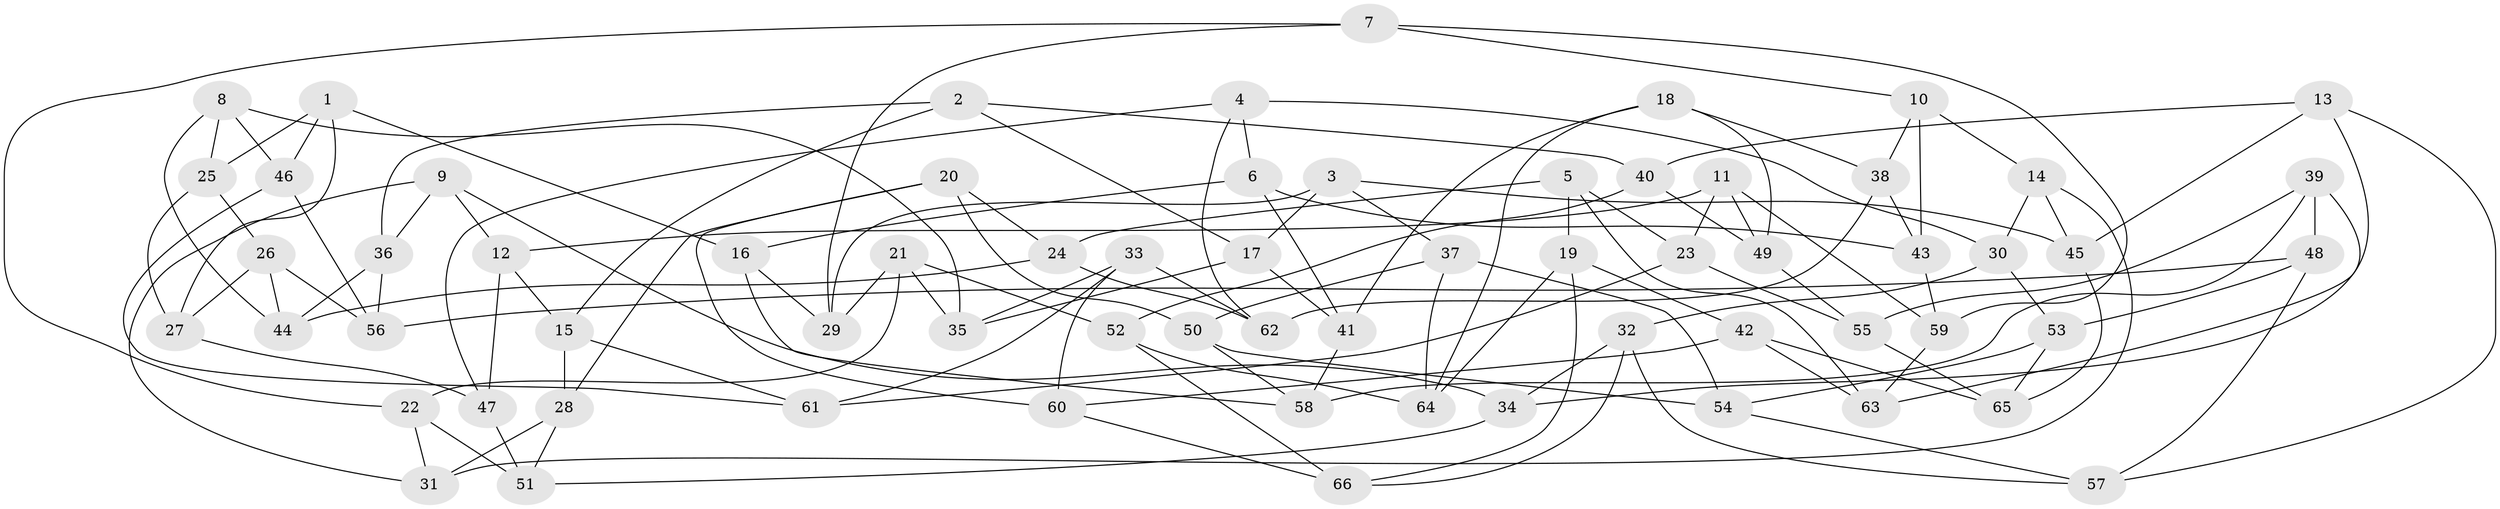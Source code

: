// coarse degree distribution, {5: 0.04878048780487805, 4: 0.4146341463414634, 6: 0.5365853658536586}
// Generated by graph-tools (version 1.1) at 2025/42/03/06/25 10:42:19]
// undirected, 66 vertices, 132 edges
graph export_dot {
graph [start="1"]
  node [color=gray90,style=filled];
  1;
  2;
  3;
  4;
  5;
  6;
  7;
  8;
  9;
  10;
  11;
  12;
  13;
  14;
  15;
  16;
  17;
  18;
  19;
  20;
  21;
  22;
  23;
  24;
  25;
  26;
  27;
  28;
  29;
  30;
  31;
  32;
  33;
  34;
  35;
  36;
  37;
  38;
  39;
  40;
  41;
  42;
  43;
  44;
  45;
  46;
  47;
  48;
  49;
  50;
  51;
  52;
  53;
  54;
  55;
  56;
  57;
  58;
  59;
  60;
  61;
  62;
  63;
  64;
  65;
  66;
  1 -- 27;
  1 -- 16;
  1 -- 46;
  1 -- 25;
  2 -- 15;
  2 -- 40;
  2 -- 36;
  2 -- 17;
  3 -- 29;
  3 -- 45;
  3 -- 17;
  3 -- 37;
  4 -- 62;
  4 -- 47;
  4 -- 6;
  4 -- 30;
  5 -- 63;
  5 -- 23;
  5 -- 19;
  5 -- 24;
  6 -- 16;
  6 -- 43;
  6 -- 41;
  7 -- 29;
  7 -- 59;
  7 -- 22;
  7 -- 10;
  8 -- 46;
  8 -- 35;
  8 -- 44;
  8 -- 25;
  9 -- 12;
  9 -- 34;
  9 -- 36;
  9 -- 31;
  10 -- 14;
  10 -- 43;
  10 -- 38;
  11 -- 12;
  11 -- 59;
  11 -- 23;
  11 -- 49;
  12 -- 47;
  12 -- 15;
  13 -- 34;
  13 -- 57;
  13 -- 45;
  13 -- 40;
  14 -- 30;
  14 -- 45;
  14 -- 31;
  15 -- 28;
  15 -- 61;
  16 -- 58;
  16 -- 29;
  17 -- 41;
  17 -- 35;
  18 -- 49;
  18 -- 38;
  18 -- 41;
  18 -- 64;
  19 -- 64;
  19 -- 42;
  19 -- 66;
  20 -- 24;
  20 -- 28;
  20 -- 60;
  20 -- 50;
  21 -- 52;
  21 -- 22;
  21 -- 35;
  21 -- 29;
  22 -- 31;
  22 -- 51;
  23 -- 61;
  23 -- 55;
  24 -- 44;
  24 -- 62;
  25 -- 26;
  25 -- 27;
  26 -- 44;
  26 -- 56;
  26 -- 27;
  27 -- 47;
  28 -- 31;
  28 -- 51;
  30 -- 53;
  30 -- 32;
  32 -- 34;
  32 -- 57;
  32 -- 66;
  33 -- 35;
  33 -- 62;
  33 -- 61;
  33 -- 60;
  34 -- 51;
  36 -- 56;
  36 -- 44;
  37 -- 64;
  37 -- 50;
  37 -- 54;
  38 -- 62;
  38 -- 43;
  39 -- 48;
  39 -- 58;
  39 -- 55;
  39 -- 63;
  40 -- 52;
  40 -- 49;
  41 -- 58;
  42 -- 65;
  42 -- 60;
  42 -- 63;
  43 -- 59;
  45 -- 65;
  46 -- 56;
  46 -- 61;
  47 -- 51;
  48 -- 53;
  48 -- 56;
  48 -- 57;
  49 -- 55;
  50 -- 54;
  50 -- 58;
  52 -- 64;
  52 -- 66;
  53 -- 54;
  53 -- 65;
  54 -- 57;
  55 -- 65;
  59 -- 63;
  60 -- 66;
}
